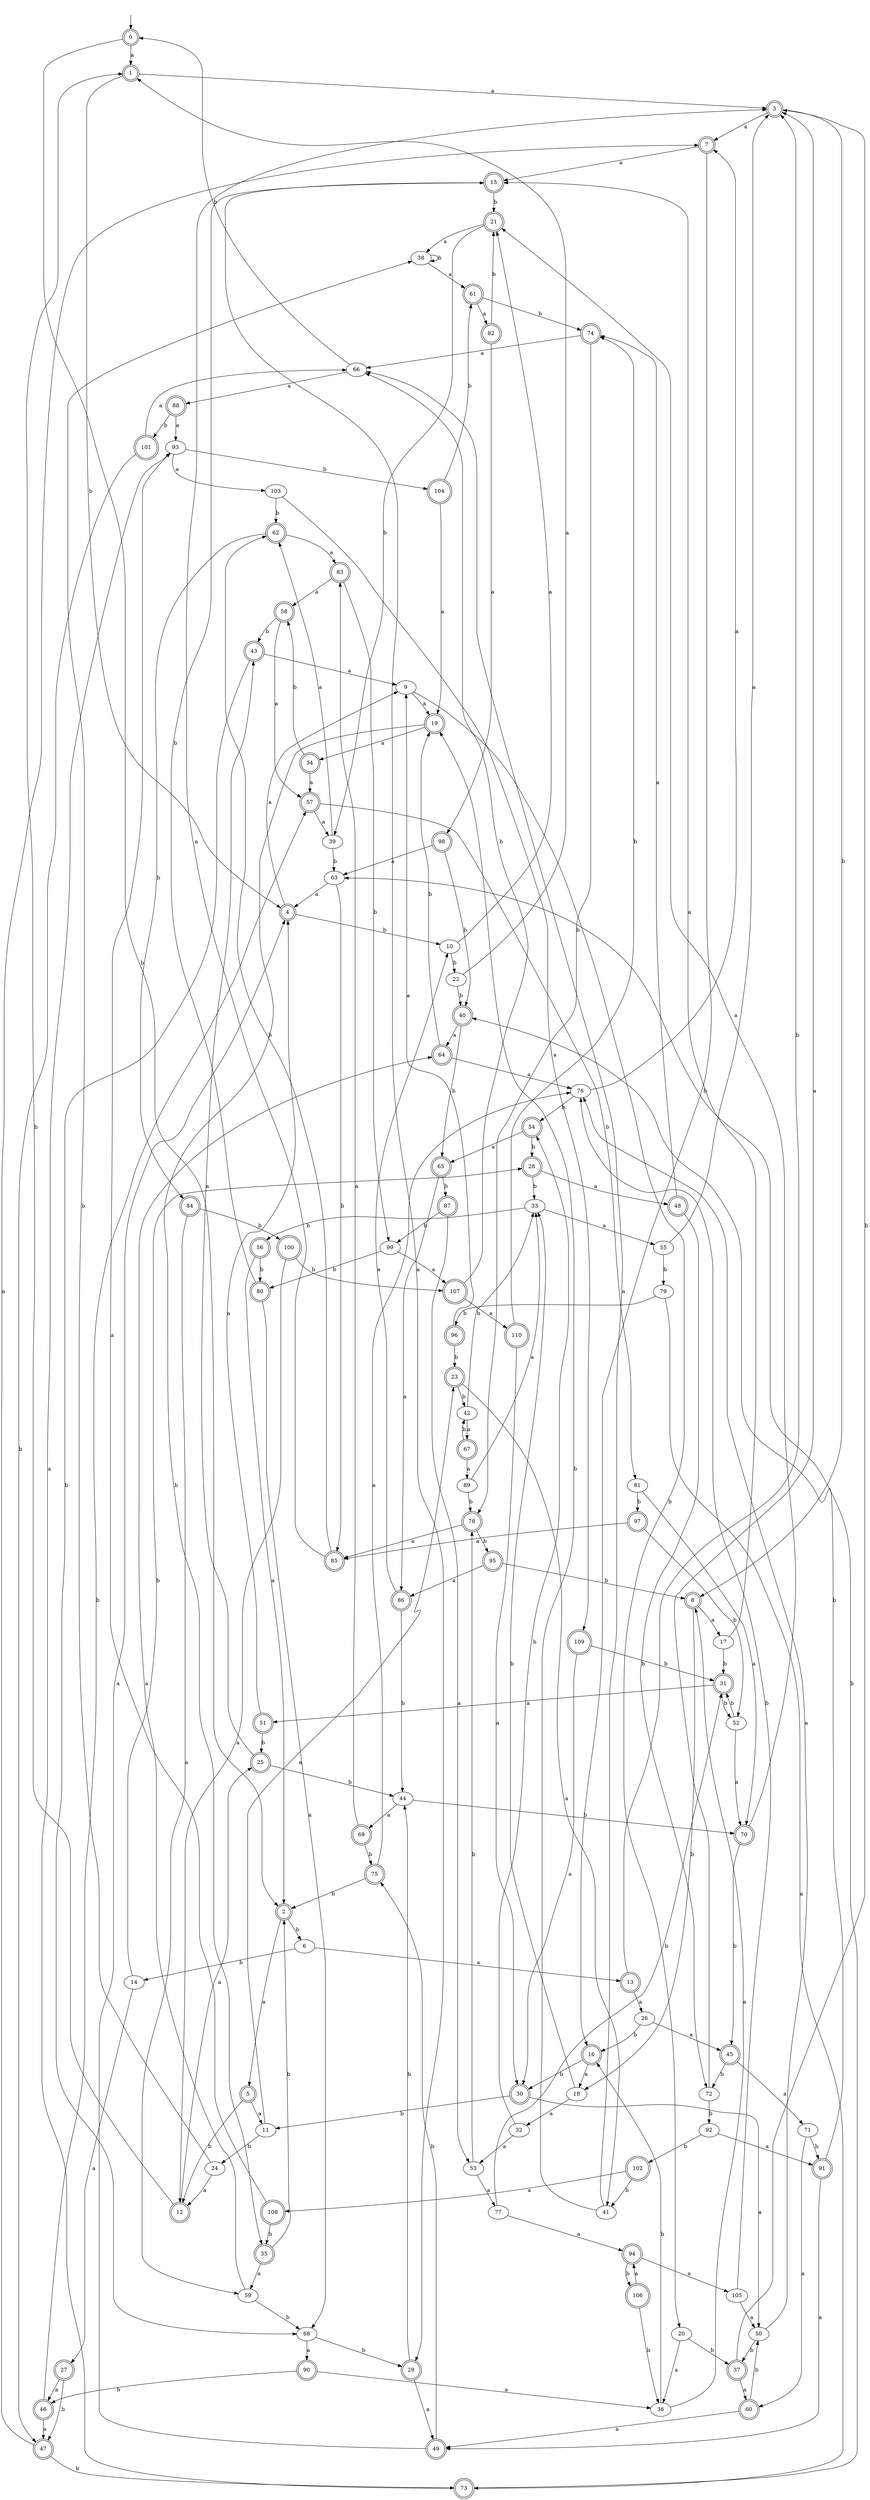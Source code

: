 digraph RandomDFA {
  __start0 [label="", shape=none];
  __start0 -> 0 [label=""];
  0 [shape=circle] [shape=doublecircle]
  0 -> 1 [label="a"]
  0 -> 2 [label="b"]
  1 [shape=doublecircle]
  1 -> 3 [label="a"]
  1 -> 4 [label="b"]
  2 [shape=doublecircle]
  2 -> 5 [label="a"]
  2 -> 6 [label="b"]
  3 [shape=doublecircle]
  3 -> 7 [label="a"]
  3 -> 8 [label="b"]
  4 [shape=doublecircle]
  4 -> 9 [label="a"]
  4 -> 10 [label="b"]
  5 [shape=doublecircle]
  5 -> 11 [label="a"]
  5 -> 12 [label="b"]
  6
  6 -> 13 [label="a"]
  6 -> 14 [label="b"]
  7 [shape=doublecircle]
  7 -> 15 [label="a"]
  7 -> 16 [label="b"]
  8 [shape=doublecircle]
  8 -> 17 [label="a"]
  8 -> 18 [label="b"]
  9
  9 -> 19 [label="a"]
  9 -> 20 [label="b"]
  10
  10 -> 21 [label="a"]
  10 -> 22 [label="b"]
  11
  11 -> 23 [label="a"]
  11 -> 24 [label="b"]
  12 [shape=doublecircle]
  12 -> 25 [label="a"]
  12 -> 1 [label="b"]
  13 [shape=doublecircle]
  13 -> 26 [label="a"]
  13 -> 3 [label="b"]
  14
  14 -> 27 [label="a"]
  14 -> 28 [label="b"]
  15 [shape=doublecircle]
  15 -> 29 [label="a"]
  15 -> 21 [label="b"]
  16 [shape=doublecircle]
  16 -> 18 [label="a"]
  16 -> 30 [label="b"]
  17
  17 -> 15 [label="a"]
  17 -> 31 [label="b"]
  18
  18 -> 32 [label="a"]
  18 -> 33 [label="b"]
  19 [shape=doublecircle]
  19 -> 34 [label="a"]
  19 -> 35 [label="b"]
  20
  20 -> 36 [label="a"]
  20 -> 37 [label="b"]
  21 [shape=doublecircle]
  21 -> 38 [label="a"]
  21 -> 39 [label="b"]
  22
  22 -> 1 [label="a"]
  22 -> 40 [label="b"]
  23 [shape=doublecircle]
  23 -> 41 [label="a"]
  23 -> 42 [label="b"]
  24
  24 -> 12 [label="a"]
  24 -> 38 [label="b"]
  25 [shape=doublecircle]
  25 -> 43 [label="a"]
  25 -> 44 [label="b"]
  26
  26 -> 45 [label="a"]
  26 -> 16 [label="b"]
  27 [shape=doublecircle]
  27 -> 46 [label="a"]
  27 -> 47 [label="b"]
  28 [shape=doublecircle]
  28 -> 48 [label="a"]
  28 -> 33 [label="b"]
  29 [shape=doublecircle]
  29 -> 49 [label="a"]
  29 -> 44 [label="b"]
  30 [shape=doublecircle]
  30 -> 50 [label="a"]
  30 -> 11 [label="b"]
  31 [shape=doublecircle]
  31 -> 51 [label="a"]
  31 -> 52 [label="b"]
  32
  32 -> 53 [label="a"]
  32 -> 54 [label="b"]
  33
  33 -> 55 [label="a"]
  33 -> 56 [label="b"]
  34 [shape=doublecircle]
  34 -> 57 [label="a"]
  34 -> 58 [label="b"]
  35 [shape=doublecircle]
  35 -> 59 [label="a"]
  35 -> 2 [label="b"]
  36
  36 -> 8 [label="a"]
  36 -> 16 [label="b"]
  37 [shape=doublecircle]
  37 -> 60 [label="a"]
  37 -> 3 [label="b"]
  38
  38 -> 61 [label="a"]
  38 -> 38 [label="b"]
  39
  39 -> 62 [label="a"]
  39 -> 63 [label="b"]
  40 [shape=doublecircle]
  40 -> 64 [label="a"]
  40 -> 65 [label="b"]
  41
  41 -> 66 [label="a"]
  41 -> 19 [label="b"]
  42
  42 -> 67 [label="a"]
  42 -> 33 [label="b"]
  43 [shape=doublecircle]
  43 -> 9 [label="a"]
  43 -> 68 [label="b"]
  44
  44 -> 69 [label="a"]
  44 -> 70 [label="b"]
  45 [shape=doublecircle]
  45 -> 71 [label="a"]
  45 -> 72 [label="b"]
  46 [shape=doublecircle]
  46 -> 47 [label="a"]
  46 -> 57 [label="b"]
  47 [shape=doublecircle]
  47 -> 7 [label="a"]
  47 -> 73 [label="b"]
  48 [shape=doublecircle]
  48 -> 74 [label="a"]
  48 -> 72 [label="b"]
  49 [shape=doublecircle]
  49 -> 4 [label="a"]
  49 -> 75 [label="b"]
  50
  50 -> 76 [label="a"]
  50 -> 37 [label="b"]
  51 [shape=doublecircle]
  51 -> 4 [label="a"]
  51 -> 25 [label="b"]
  52
  52 -> 70 [label="a"]
  52 -> 31 [label="b"]
  53
  53 -> 77 [label="a"]
  53 -> 78 [label="b"]
  54 [shape=doublecircle]
  54 -> 65 [label="a"]
  54 -> 28 [label="b"]
  55
  55 -> 3 [label="a"]
  55 -> 79 [label="b"]
  56 [shape=doublecircle]
  56 -> 2 [label="a"]
  56 -> 80 [label="b"]
  57 [shape=doublecircle]
  57 -> 39 [label="a"]
  57 -> 81 [label="b"]
  58 [shape=doublecircle]
  58 -> 57 [label="a"]
  58 -> 43 [label="b"]
  59
  59 -> 64 [label="a"]
  59 -> 68 [label="b"]
  60 [shape=doublecircle]
  60 -> 49 [label="a"]
  60 -> 50 [label="b"]
  61 [shape=doublecircle]
  61 -> 82 [label="a"]
  61 -> 74 [label="b"]
  62 [shape=doublecircle]
  62 -> 83 [label="a"]
  62 -> 84 [label="b"]
  63
  63 -> 4 [label="a"]
  63 -> 85 [label="b"]
  64 [shape=doublecircle]
  64 -> 76 [label="a"]
  64 -> 19 [label="b"]
  65 [shape=doublecircle]
  65 -> 86 [label="a"]
  65 -> 87 [label="b"]
  66
  66 -> 88 [label="a"]
  66 -> 0 [label="b"]
  67 [shape=doublecircle]
  67 -> 89 [label="a"]
  67 -> 42 [label="b"]
  68
  68 -> 90 [label="a"]
  68 -> 29 [label="b"]
  69 [shape=doublecircle]
  69 -> 83 [label="a"]
  69 -> 75 [label="b"]
  70 [shape=doublecircle]
  70 -> 21 [label="a"]
  70 -> 45 [label="b"]
  71
  71 -> 60 [label="a"]
  71 -> 91 [label="b"]
  72
  72 -> 3 [label="a"]
  72 -> 92 [label="b"]
  73 [shape=doublecircle]
  73 -> 93 [label="a"]
  73 -> 63 [label="b"]
  74 [shape=doublecircle]
  74 -> 66 [label="a"]
  74 -> 78 [label="b"]
  75 [shape=doublecircle]
  75 -> 76 [label="a"]
  75 -> 2 [label="b"]
  76
  76 -> 7 [label="a"]
  76 -> 54 [label="b"]
  77
  77 -> 94 [label="a"]
  77 -> 31 [label="b"]
  78 [shape=doublecircle]
  78 -> 85 [label="a"]
  78 -> 95 [label="b"]
  79
  79 -> 73 [label="a"]
  79 -> 96 [label="b"]
  80 [shape=doublecircle]
  80 -> 68 [label="a"]
  80 -> 15 [label="b"]
  81
  81 -> 70 [label="a"]
  81 -> 97 [label="b"]
  82 [shape=doublecircle]
  82 -> 98 [label="a"]
  82 -> 21 [label="b"]
  83 [shape=doublecircle]
  83 -> 58 [label="a"]
  83 -> 99 [label="b"]
  84 [shape=doublecircle]
  84 -> 59 [label="a"]
  84 -> 100 [label="b"]
  85 [shape=doublecircle]
  85 -> 3 [label="a"]
  85 -> 62 [label="b"]
  86 [shape=doublecircle]
  86 -> 10 [label="a"]
  86 -> 44 [label="b"]
  87 [shape=doublecircle]
  87 -> 53 [label="a"]
  87 -> 99 [label="b"]
  88 [shape=doublecircle]
  88 -> 93 [label="a"]
  88 -> 101 [label="b"]
  89
  89 -> 33 [label="a"]
  89 -> 78 [label="b"]
  90 [shape=doublecircle]
  90 -> 36 [label="a"]
  90 -> 46 [label="b"]
  91 [shape=doublecircle]
  91 -> 49 [label="a"]
  91 -> 40 [label="b"]
  92
  92 -> 91 [label="a"]
  92 -> 102 [label="b"]
  93
  93 -> 103 [label="a"]
  93 -> 104 [label="b"]
  94 [shape=doublecircle]
  94 -> 105 [label="a"]
  94 -> 106 [label="b"]
  95 [shape=doublecircle]
  95 -> 86 [label="a"]
  95 -> 8 [label="b"]
  96 [shape=doublecircle]
  96 -> 9 [label="a"]
  96 -> 23 [label="b"]
  97 [shape=doublecircle]
  97 -> 85 [label="a"]
  97 -> 52 [label="b"]
  98 [shape=doublecircle]
  98 -> 63 [label="a"]
  98 -> 40 [label="b"]
  99
  99 -> 107 [label="a"]
  99 -> 80 [label="b"]
  100 [shape=doublecircle]
  100 -> 12 [label="a"]
  100 -> 107 [label="b"]
  101 [shape=doublecircle]
  101 -> 66 [label="a"]
  101 -> 47 [label="b"]
  102 [shape=doublecircle]
  102 -> 108 [label="a"]
  102 -> 41 [label="b"]
  103
  103 -> 109 [label="a"]
  103 -> 62 [label="b"]
  104 [shape=doublecircle]
  104 -> 19 [label="a"]
  104 -> 61 [label="b"]
  105
  105 -> 50 [label="a"]
  105 -> 76 [label="b"]
  106 [shape=doublecircle]
  106 -> 94 [label="a"]
  106 -> 36 [label="b"]
  107 [shape=doublecircle]
  107 -> 110 [label="a"]
  107 -> 66 [label="b"]
  108 [shape=doublecircle]
  108 -> 93 [label="a"]
  108 -> 35 [label="b"]
  109 [shape=doublecircle]
  109 -> 30 [label="a"]
  109 -> 31 [label="b"]
  110 [shape=doublecircle]
  110 -> 30 [label="a"]
  110 -> 74 [label="b"]
}
